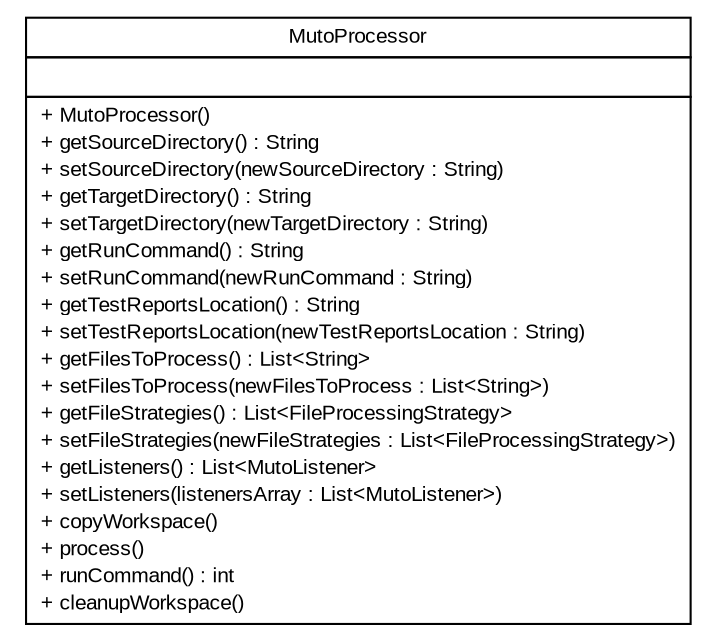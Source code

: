 #!/usr/local/bin/dot
#
# Class diagram 
# Generated by UMLGraph version R5_6 (http://www.umlgraph.org/)
#

digraph G {
	edge [fontname="arial",fontsize=10,labelfontname="arial",labelfontsize=10];
	node [fontname="arial",fontsize=10,shape=plaintext];
	nodesep=0.25;
	ranksep=0.5;
	// com.github.mkolisnyk.muto.processor.MutoProcessor
	c89 [label=<<table title="com.github.mkolisnyk.muto.processor.MutoProcessor" border="0" cellborder="1" cellspacing="0" cellpadding="2" port="p" href="./MutoProcessor.html">
		<tr><td><table border="0" cellspacing="0" cellpadding="1">
<tr><td align="center" balign="center"> MutoProcessor </td></tr>
		</table></td></tr>
		<tr><td><table border="0" cellspacing="0" cellpadding="1">
<tr><td align="left" balign="left">  </td></tr>
		</table></td></tr>
		<tr><td><table border="0" cellspacing="0" cellpadding="1">
<tr><td align="left" balign="left"> + MutoProcessor() </td></tr>
<tr><td align="left" balign="left"> + getSourceDirectory() : String </td></tr>
<tr><td align="left" balign="left"> + setSourceDirectory(newSourceDirectory : String) </td></tr>
<tr><td align="left" balign="left"> + getTargetDirectory() : String </td></tr>
<tr><td align="left" balign="left"> + setTargetDirectory(newTargetDirectory : String) </td></tr>
<tr><td align="left" balign="left"> + getRunCommand() : String </td></tr>
<tr><td align="left" balign="left"> + setRunCommand(newRunCommand : String) </td></tr>
<tr><td align="left" balign="left"> + getTestReportsLocation() : String </td></tr>
<tr><td align="left" balign="left"> + setTestReportsLocation(newTestReportsLocation : String) </td></tr>
<tr><td align="left" balign="left"> + getFilesToProcess() : List&lt;String&gt; </td></tr>
<tr><td align="left" balign="left"> + setFilesToProcess(newFilesToProcess : List&lt;String&gt;) </td></tr>
<tr><td align="left" balign="left"> + getFileStrategies() : List&lt;FileProcessingStrategy&gt; </td></tr>
<tr><td align="left" balign="left"> + setFileStrategies(newFileStrategies : List&lt;FileProcessingStrategy&gt;) </td></tr>
<tr><td align="left" balign="left"> + getListeners() : List&lt;MutoListener&gt; </td></tr>
<tr><td align="left" balign="left"> + setListeners(listenersArray : List&lt;MutoListener&gt;) </td></tr>
<tr><td align="left" balign="left"> + copyWorkspace() </td></tr>
<tr><td align="left" balign="left"> + process() </td></tr>
<tr><td align="left" balign="left"> + runCommand() : int </td></tr>
<tr><td align="left" balign="left"> + cleanupWorkspace() </td></tr>
		</table></td></tr>
		</table>>, URL="./MutoProcessor.html", fontname="arial", fontcolor="black", fontsize=10.0];
}

